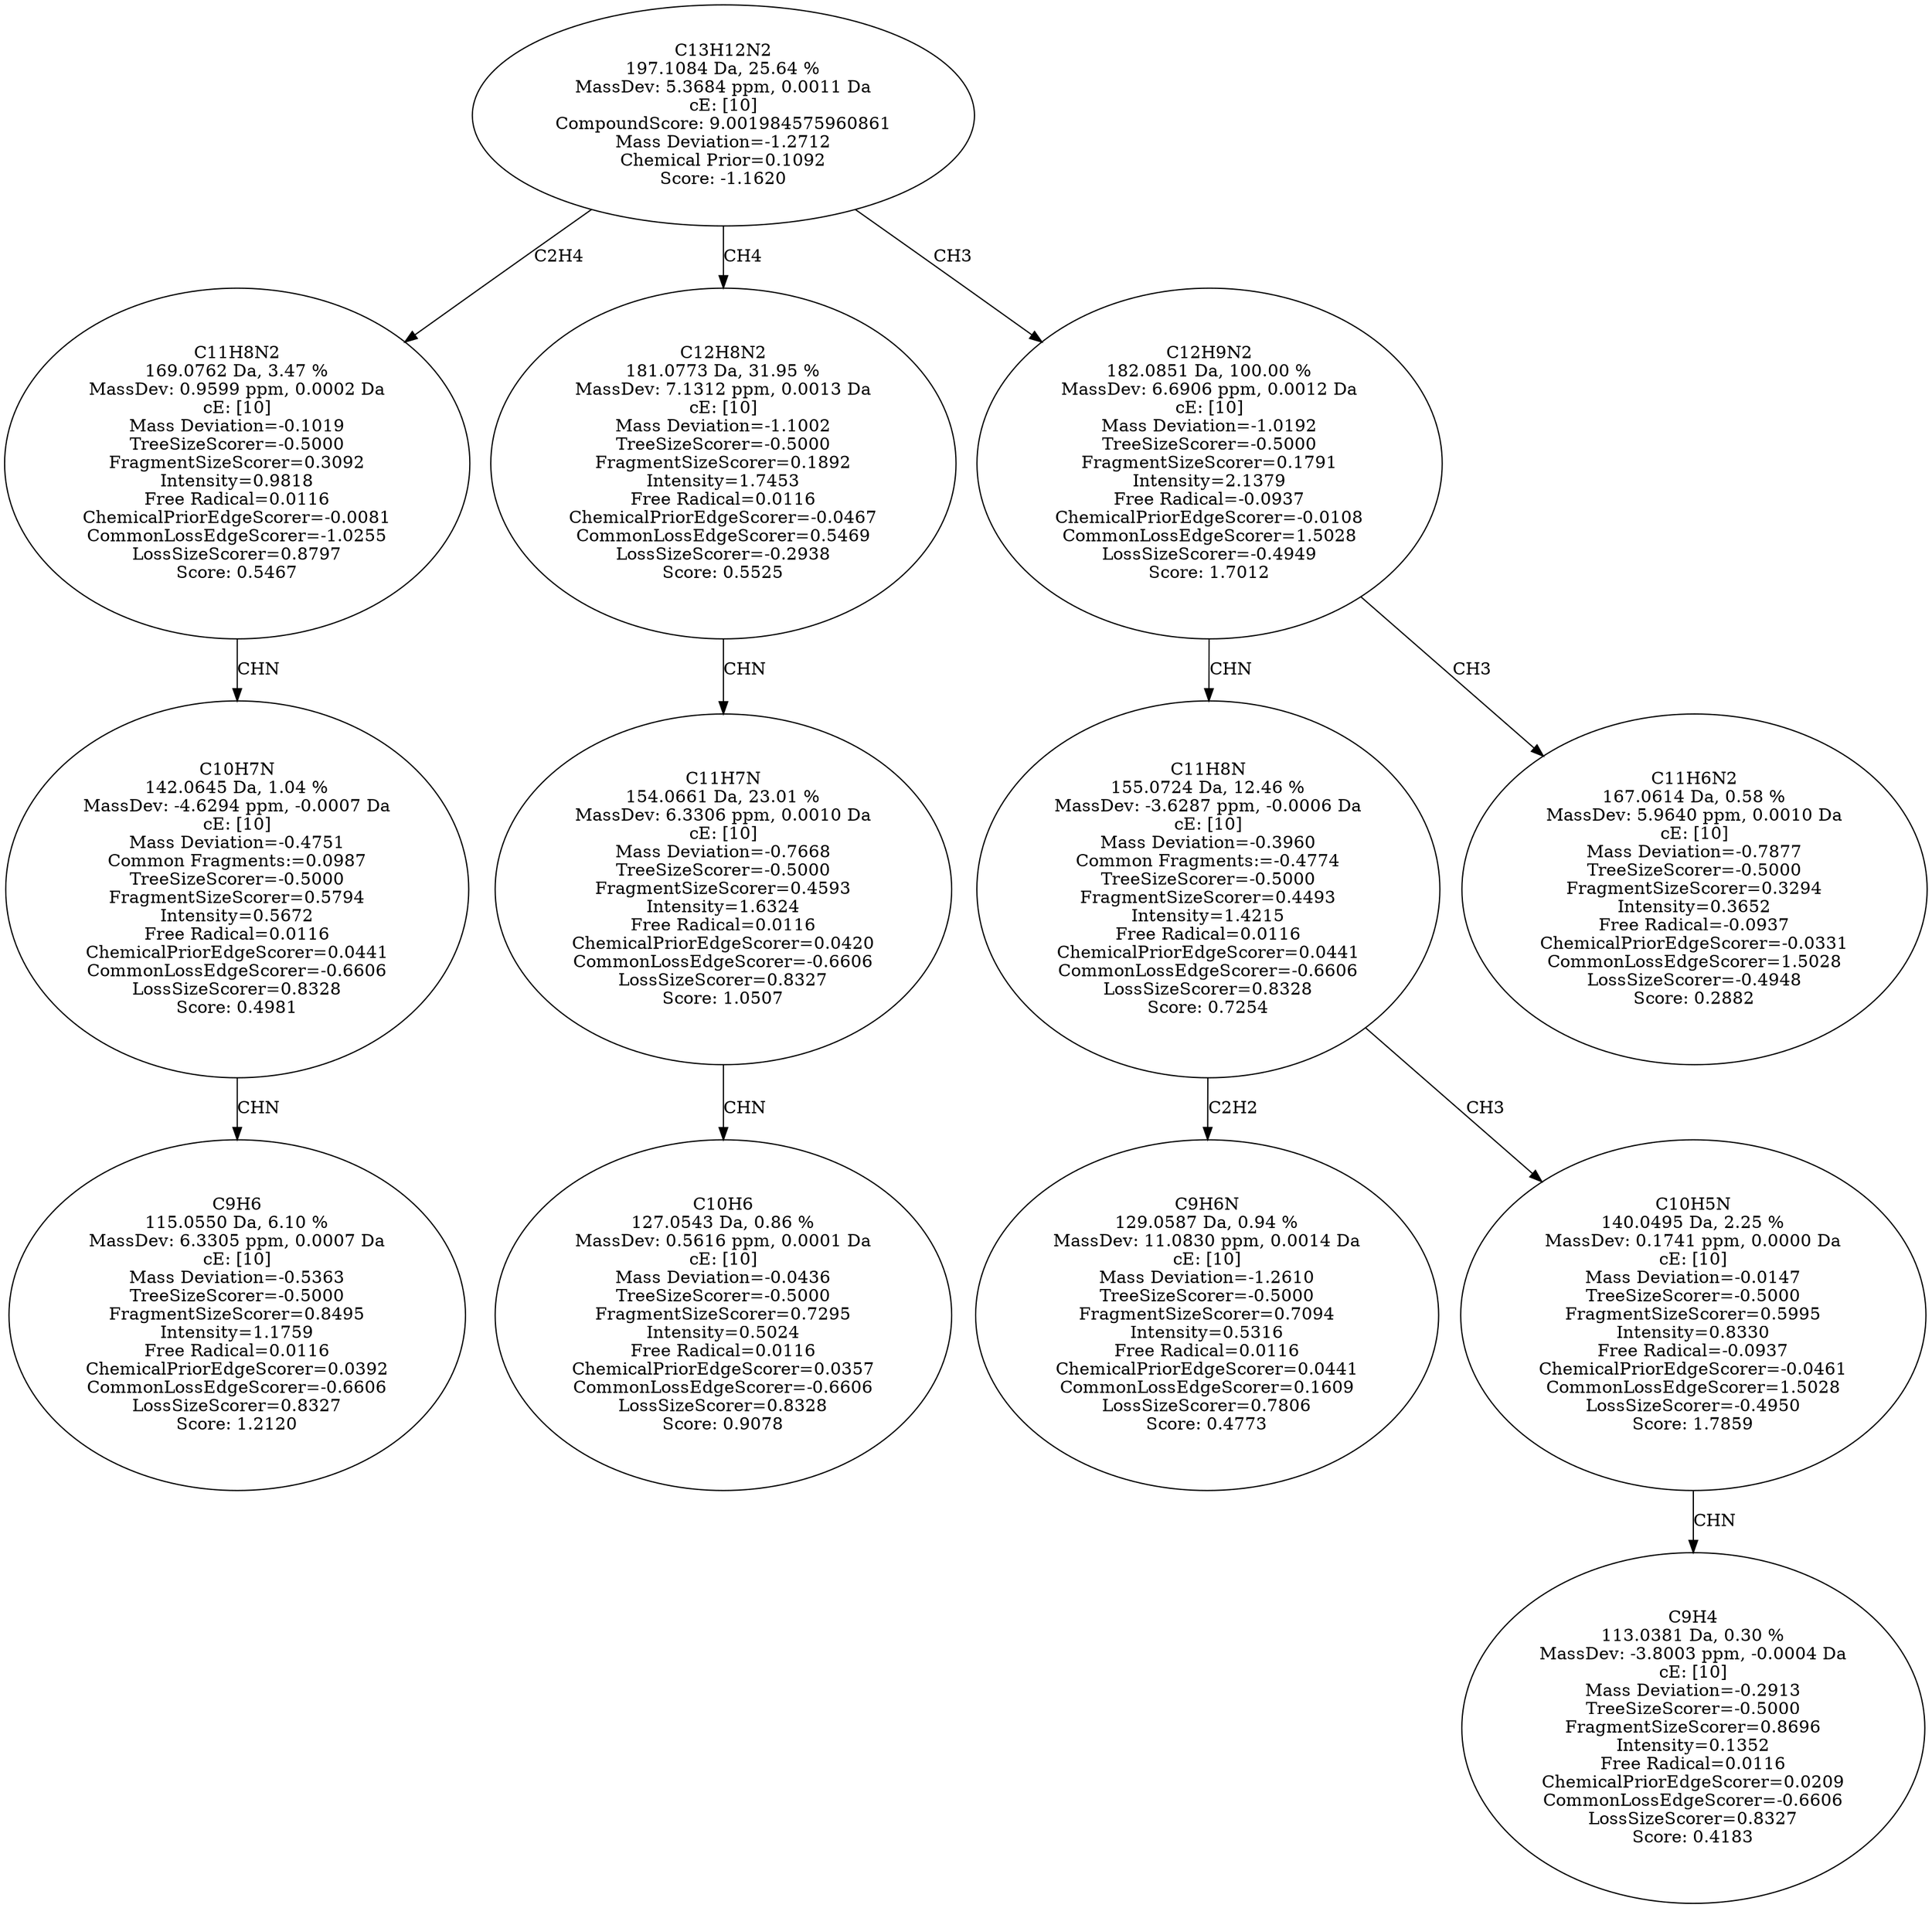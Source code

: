 strict digraph {
v1 [label="C9H6\n115.0550 Da, 6.10 %\nMassDev: 6.3305 ppm, 0.0007 Da\ncE: [10]\nMass Deviation=-0.5363\nTreeSizeScorer=-0.5000\nFragmentSizeScorer=0.8495\nIntensity=1.1759\nFree Radical=0.0116\nChemicalPriorEdgeScorer=0.0392\nCommonLossEdgeScorer=-0.6606\nLossSizeScorer=0.8327\nScore: 1.2120"];
v2 [label="C10H7N\n142.0645 Da, 1.04 %\nMassDev: -4.6294 ppm, -0.0007 Da\ncE: [10]\nMass Deviation=-0.4751\nCommon Fragments:=0.0987\nTreeSizeScorer=-0.5000\nFragmentSizeScorer=0.5794\nIntensity=0.5672\nFree Radical=0.0116\nChemicalPriorEdgeScorer=0.0441\nCommonLossEdgeScorer=-0.6606\nLossSizeScorer=0.8328\nScore: 0.4981"];
v3 [label="C11H8N2\n169.0762 Da, 3.47 %\nMassDev: 0.9599 ppm, 0.0002 Da\ncE: [10]\nMass Deviation=-0.1019\nTreeSizeScorer=-0.5000\nFragmentSizeScorer=0.3092\nIntensity=0.9818\nFree Radical=0.0116\nChemicalPriorEdgeScorer=-0.0081\nCommonLossEdgeScorer=-1.0255\nLossSizeScorer=0.8797\nScore: 0.5467"];
v4 [label="C10H6\n127.0543 Da, 0.86 %\nMassDev: 0.5616 ppm, 0.0001 Da\ncE: [10]\nMass Deviation=-0.0436\nTreeSizeScorer=-0.5000\nFragmentSizeScorer=0.7295\nIntensity=0.5024\nFree Radical=0.0116\nChemicalPriorEdgeScorer=0.0357\nCommonLossEdgeScorer=-0.6606\nLossSizeScorer=0.8328\nScore: 0.9078"];
v5 [label="C11H7N\n154.0661 Da, 23.01 %\nMassDev: 6.3306 ppm, 0.0010 Da\ncE: [10]\nMass Deviation=-0.7668\nTreeSizeScorer=-0.5000\nFragmentSizeScorer=0.4593\nIntensity=1.6324\nFree Radical=0.0116\nChemicalPriorEdgeScorer=0.0420\nCommonLossEdgeScorer=-0.6606\nLossSizeScorer=0.8327\nScore: 1.0507"];
v6 [label="C12H8N2\n181.0773 Da, 31.95 %\nMassDev: 7.1312 ppm, 0.0013 Da\ncE: [10]\nMass Deviation=-1.1002\nTreeSizeScorer=-0.5000\nFragmentSizeScorer=0.1892\nIntensity=1.7453\nFree Radical=0.0116\nChemicalPriorEdgeScorer=-0.0467\nCommonLossEdgeScorer=0.5469\nLossSizeScorer=-0.2938\nScore: 0.5525"];
v7 [label="C9H6N\n129.0587 Da, 0.94 %\nMassDev: 11.0830 ppm, 0.0014 Da\ncE: [10]\nMass Deviation=-1.2610\nTreeSizeScorer=-0.5000\nFragmentSizeScorer=0.7094\nIntensity=0.5316\nFree Radical=0.0116\nChemicalPriorEdgeScorer=0.0441\nCommonLossEdgeScorer=0.1609\nLossSizeScorer=0.7806\nScore: 0.4773"];
v8 [label="C9H4\n113.0381 Da, 0.30 %\nMassDev: -3.8003 ppm, -0.0004 Da\ncE: [10]\nMass Deviation=-0.2913\nTreeSizeScorer=-0.5000\nFragmentSizeScorer=0.8696\nIntensity=0.1352\nFree Radical=0.0116\nChemicalPriorEdgeScorer=0.0209\nCommonLossEdgeScorer=-0.6606\nLossSizeScorer=0.8327\nScore: 0.4183"];
v9 [label="C10H5N\n140.0495 Da, 2.25 %\nMassDev: 0.1741 ppm, 0.0000 Da\ncE: [10]\nMass Deviation=-0.0147\nTreeSizeScorer=-0.5000\nFragmentSizeScorer=0.5995\nIntensity=0.8330\nFree Radical=-0.0937\nChemicalPriorEdgeScorer=-0.0461\nCommonLossEdgeScorer=1.5028\nLossSizeScorer=-0.4950\nScore: 1.7859"];
v10 [label="C11H8N\n155.0724 Da, 12.46 %\nMassDev: -3.6287 ppm, -0.0006 Da\ncE: [10]\nMass Deviation=-0.3960\nCommon Fragments:=-0.4774\nTreeSizeScorer=-0.5000\nFragmentSizeScorer=0.4493\nIntensity=1.4215\nFree Radical=0.0116\nChemicalPriorEdgeScorer=0.0441\nCommonLossEdgeScorer=-0.6606\nLossSizeScorer=0.8328\nScore: 0.7254"];
v11 [label="C11H6N2\n167.0614 Da, 0.58 %\nMassDev: 5.9640 ppm, 0.0010 Da\ncE: [10]\nMass Deviation=-0.7877\nTreeSizeScorer=-0.5000\nFragmentSizeScorer=0.3294\nIntensity=0.3652\nFree Radical=-0.0937\nChemicalPriorEdgeScorer=-0.0331\nCommonLossEdgeScorer=1.5028\nLossSizeScorer=-0.4948\nScore: 0.2882"];
v12 [label="C12H9N2\n182.0851 Da, 100.00 %\nMassDev: 6.6906 ppm, 0.0012 Da\ncE: [10]\nMass Deviation=-1.0192\nTreeSizeScorer=-0.5000\nFragmentSizeScorer=0.1791\nIntensity=2.1379\nFree Radical=-0.0937\nChemicalPriorEdgeScorer=-0.0108\nCommonLossEdgeScorer=1.5028\nLossSizeScorer=-0.4949\nScore: 1.7012"];
v13 [label="C13H12N2\n197.1084 Da, 25.64 %\nMassDev: 5.3684 ppm, 0.0011 Da\ncE: [10]\nCompoundScore: 9.001984575960861\nMass Deviation=-1.2712\nChemical Prior=0.1092\nScore: -1.1620"];
v2 -> v1 [label="CHN"];
v3 -> v2 [label="CHN"];
v13 -> v3 [label="C2H4"];
v5 -> v4 [label="CHN"];
v6 -> v5 [label="CHN"];
v13 -> v6 [label="CH4"];
v10 -> v7 [label="C2H2"];
v9 -> v8 [label="CHN"];
v10 -> v9 [label="CH3"];
v12 -> v10 [label="CHN"];
v12 -> v11 [label="CH3"];
v13 -> v12 [label="CH3"];
}